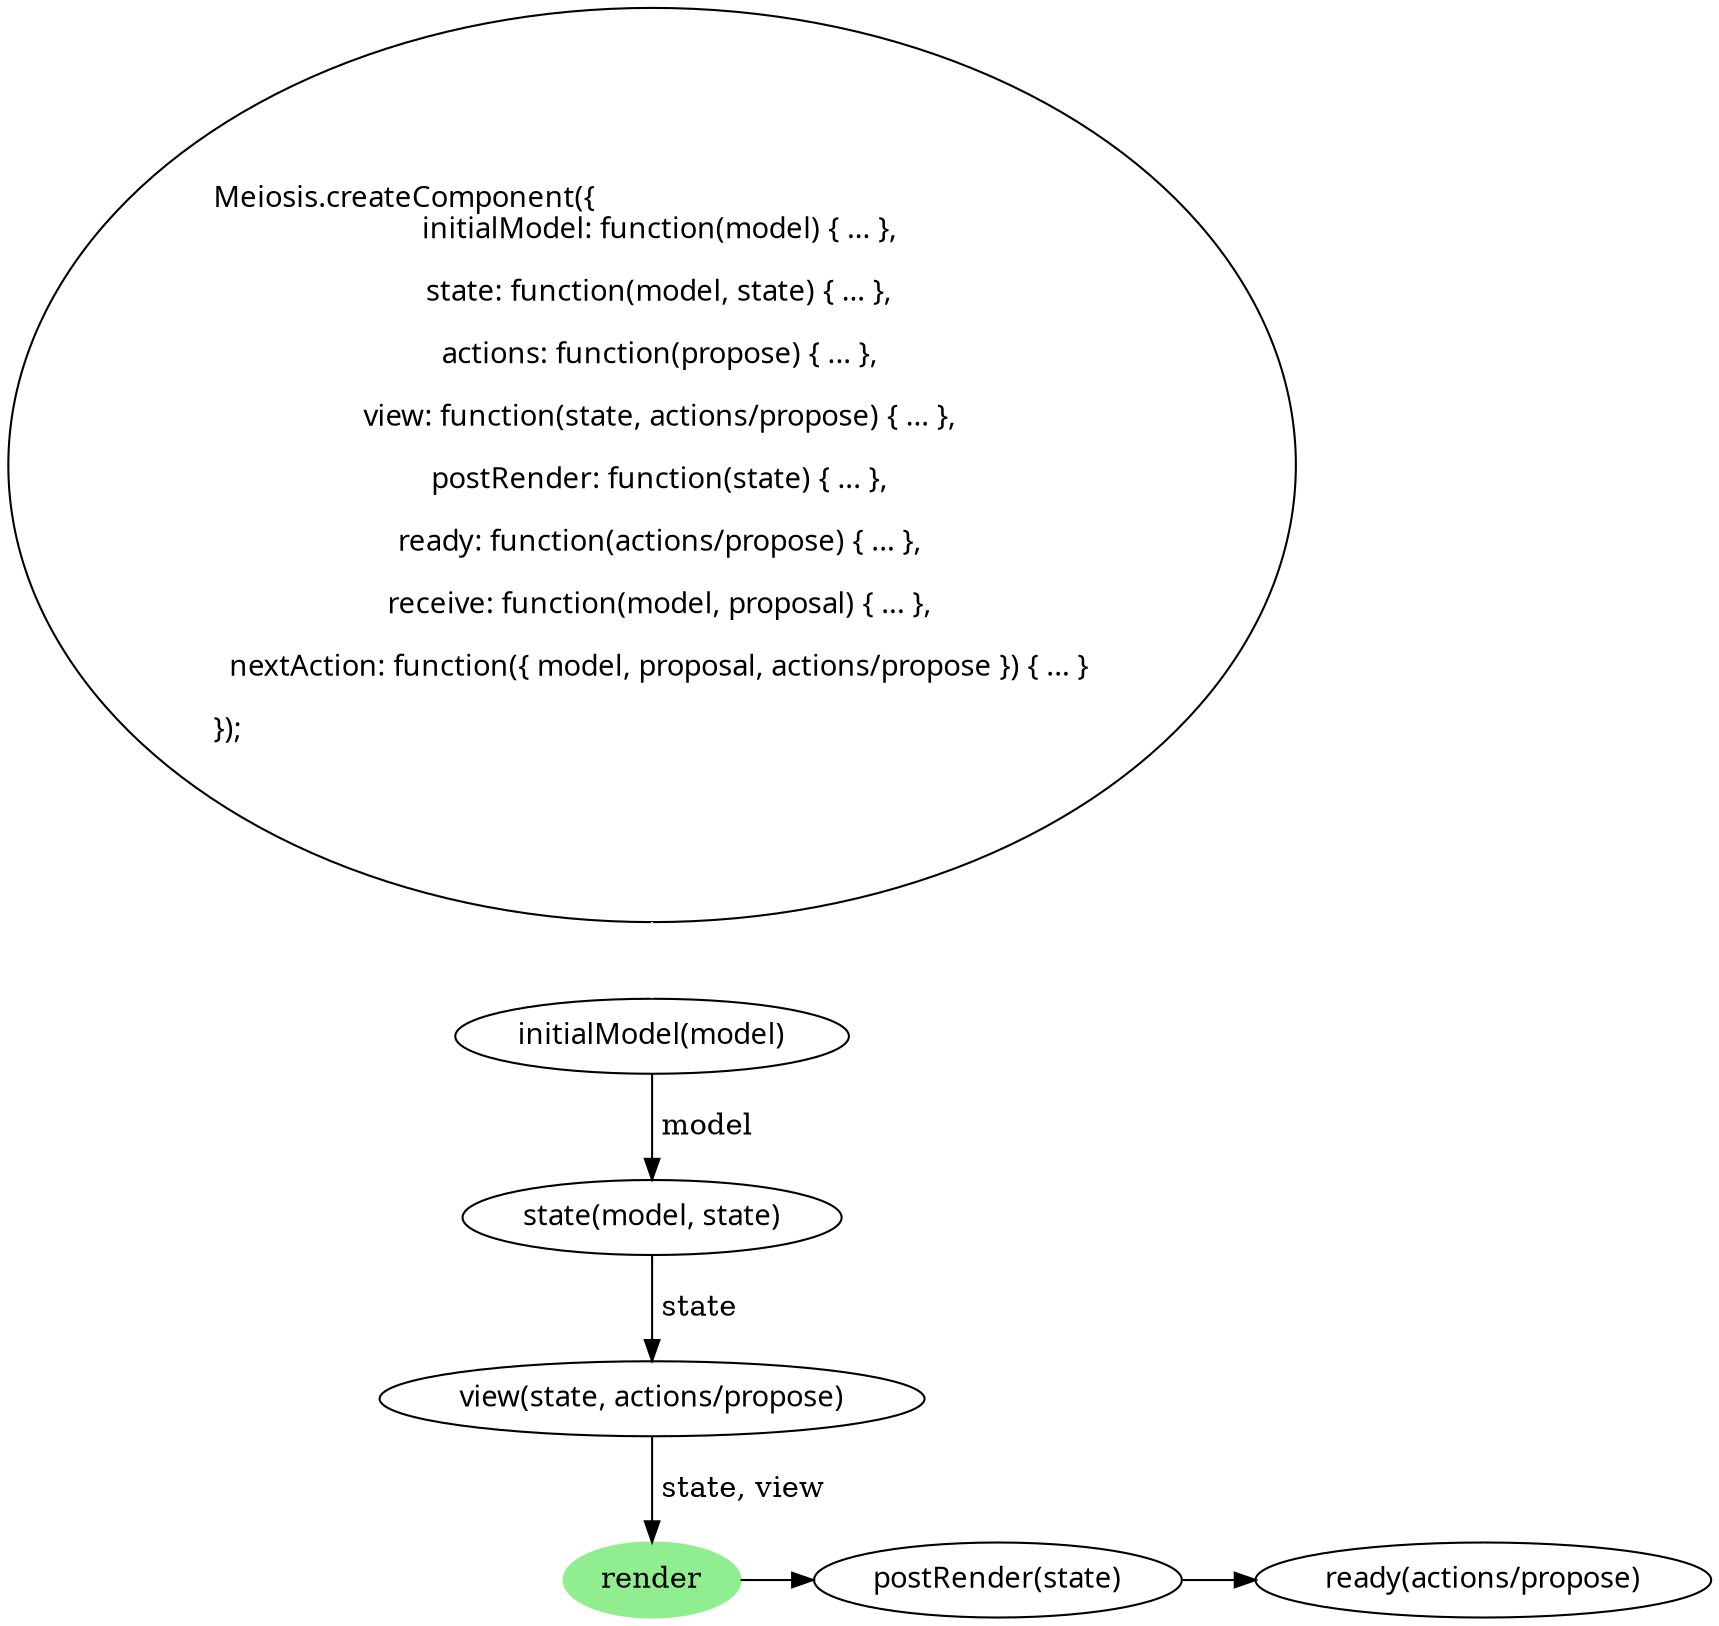 digraph meiosis_init {
  createComponent [fontname=Hack, label = "\lMeiosis.createComponent(\{\l\ \ initialModel: function(model) \{ ... \},
    \l  state: function(model, state) \{ ... \},
    \l  actions: function(propose) \{ ... \},
    \l  view: function(state, actions/propose) \{ ... \},
    \l  postRender: function(state) \{ ... \},
    \l  ready: function(actions/propose) \{ ... \},
    \l  receive: function(model, proposal) \{ ... \},
    \l  nextAction: function(\{ model, proposal, actions/propose \}) \{ ... \}
    \l\});\l\l"]

  initialModel [label="initialModel(model)", fontname=Hack]
  state [label = "state(model, state)", fontname=Hack]
  view [label = "view(state, actions/propose)", fontname=Hack]
  render [style=filled, color=lightgreen]
  postRender [label = "postRender(state)", fontname=Hack]
  ready [label = "ready(actions/propose)", fontname=Hack]

  {rank=same; render postRender ready}

  createComponent -> initialModel [arrowhead=none, arrowtail=empty, color=white]
  initialModel -> state [label = " model"]
  state -> view [label = " state"]
  view -> render [label = " state, view"]
  render -> postRender
  postRender -> ready
}
